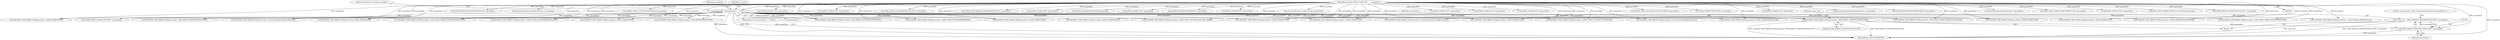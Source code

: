 digraph "0_Android_560ccdb509a7b86186fac0fce1b25bd9a3e6a6e8_2@pointer" {
"1001632" [label="(Call,comp_role = (OMX_PARAM_COMPONENTROLETYPE *) paramData)"];
"1001634" [label="(Call,(OMX_PARAM_COMPONENTROLETYPE *) paramData)"];
"1001628" [label="(Call,VALIDATE_OMX_PARAM_DATA(paramData, OMX_PARAM_COMPONENTROLETYPE))"];
"1000135" [label="(Call,paramData == NULL)"];
"1000111" [label="(MethodParameterIn,OMX_IN OMX_PTR        paramData)"];
"1002095" [label="(Call,(OMX_PARAM_BUFFERSUPPLIERTYPE*) paramData)"];
"1002591" [label="(Call,(EnableAndroidNativeBuffersParams *) paramData)"];
"1002255" [label="(Call,VALIDATE_OMX_PARAM_DATA(paramData, QOMX_ENABLETYPE))"];
"1000134" [label="(ControlStructure,if (paramData == NULL))"];
"1001629" [label="(Identifier,paramData)"];
"1002270" [label="(Call,VALIDATE_OMX_PARAM_DATA(paramData, QOMX_ENABLETYPE))"];
"1001634" [label="(Call,(OMX_PARAM_COMPONENTROLETYPE *) paramData)"];
"1003007" [label="(Call,(QOMX_VIDEO_CUSTOM_BUFFERSIZE*)paramData)"];
"1001630" [label="(Identifier,OMX_PARAM_COMPONENTROLETYPE)"];
"1001501" [label="(Call,VALIDATE_OMX_PARAM_DATA(paramData, OMX_QCOM_PARAM_PORTDEFINITIONTYPE))"];
"1002345" [label="(Call,VALIDATE_OMX_PARAM_DATA(paramData, QOMX_ENABLETYPE))"];
"1002300" [label="(Call,VALIDATE_OMX_PARAM_DATA(paramData, QOMX_ENABLETYPE))"];
"1002369" [label="(Call,(QOMX_ENABLETYPE *)paramData)"];
"1002619" [label="(Call,VALIDATE_OMX_PARAM_DATA(paramData, UseAndroidNativeBufferParams))"];
"1002315" [label="(Call,VALIDATE_OMX_PARAM_DATA(paramData, QOMX_ENABLETYPE))"];
"1002264" [label="(Call,(QOMX_ENABLETYPE *)paramData)"];
"1002394" [label="(Call,(QOMX_VIDEO_PARAM_DIVXTYPE *) paramData)"];
"1002408" [label="(Call,(OMX_QCOM_PLATFORMPRIVATE_EXTN *) paramData)"];
"1000137" [label="(Identifier,NULL)"];
"1000135" [label="(Call,paramData == NULL)"];
"1002585" [label="(Call,VALIDATE_OMX_PARAM_DATA(paramData, EnableAndroidNativeBuffersParams))"];
"1001628" [label="(Call,VALIDATE_OMX_PARAM_DATA(paramData, OMX_PARAM_COMPONENTROLETYPE))"];
"1002830" [label="(Call,VALIDATE_OMX_PARAM_DATA(paramData, QOMX_INDEXDOWNSCALAR))"];
"1001507" [label="(Call,(OMX_QCOM_PARAM_PORTDEFINITIONTYPE *) paramData)"];
"1001632" [label="(Call,comp_role = (OMX_PARAM_COMPONENTROLETYPE *) paramData)"];
"1002354" [label="(Call,(QOMX_ENABLETYPE *)paramData)"];
"1002836" [label="(Call,(QOMX_INDEXDOWNSCALAR*)paramData)"];
"1000136" [label="(Identifier,paramData)"];
"1002309" [label="(Call,(QOMX_ENABLETYPE *)paramData)"];
"1001627" [label="(Block,)"];
"1002360" [label="(Call,VALIDATE_OMX_PARAM_DATA(paramData, QOMX_ENABLETYPE))"];
"1002159" [label="(Call,VALIDATE_OMX_PARAM_DATA(paramData, QOMX_VIDEO_DECODER_PICTURE_ORDER))"];
"1002544" [label="(Call,(QOMX_INDEXEXTRADATATYPE *) paramData)"];
"1002384" [label="(Call,(QOMX_ENABLETYPE *)paramData)"];
"1002680" [label="(Call,VALIDATE_OMX_PARAM_DATA(paramData, OMX_VIDEO_PARAM_PROFILELEVELTYPE))"];
"1002285" [label="(Call,VALIDATE_OMX_PARAM_DATA(paramData, QOMX_ENABLETYPE))"];
"1002624" [label="(Call,use_android_native_buffer(hComp, paramData))"];
"1003102" [label="(MethodReturn,OMX_ERRORTYPE)"];
"1002330" [label="(Call,VALIDATE_OMX_PARAM_DATA(paramData, QOMX_ENABLETYPE))"];
"1002918" [label="(Call,VALIDATE_OMX_PARAM_DATA(paramData, PrepareForAdaptivePlaybackParams))"];
"1001638" [label="(Literal,\"set_parameter: OMX_IndexParamStandardComponentRole %s\")"];
"1002040" [label="(Call,VALIDATE_OMX_PARAM_DATA(paramData, OMX_PRIORITYMGMTTYPE))"];
"1002999" [label="(Call,VALIDATE_OMX_PARAM_DATA(paramData, QOMX_VIDEO_CUSTOM_BUFFERSIZE))"];
"1002249" [label="(Call,(QOMX_ENABLETYPE *)paramData)"];
"1002339" [label="(Call,(QOMX_ENABLETYPE *)paramData)"];
"1002324" [label="(Call,(QOMX_ENABLETYPE *)paramData)"];
"1000177" [label="(Call,VALIDATE_OMX_PARAM_DATA(paramData, OMX_PARAM_PORTDEFINITIONTYPE))"];
"1002400" [label="(Call,VALIDATE_OMX_PARAM_DATA(paramData, OMX_QCOM_PLATFORMPRIVATE_EXTN))"];
"1000111" [label="(MethodParameterIn,OMX_IN OMX_PTR        paramData)"];
"1002089" [label="(Call,VALIDATE_OMX_PARAM_DATA(paramData, OMX_PARAM_BUFFERSUPPLIERTYPE))"];
"1002630" [label="(Call,VALIDATE_OMX_PARAM_DATA(paramData, QOMX_INDEXTIMESTAMPREORDER))"];
"1001636" [label="(Identifier,paramData)"];
"1002165" [label="(Call,(QOMX_VIDEO_DECODER_PICTURE_ORDER *)paramData)"];
"1002055" [label="(Call,(OMX_PRIORITYMGMTTYPE*) paramData)"];
"1000146" [label="(Identifier,m_state)"];
"1002375" [label="(Call,VALIDATE_OMX_PARAM_DATA(paramData, QOMX_ENABLETYPE))"];
"1002294" [label="(Call,(QOMX_ENABLETYPE *)paramData)"];
"1001633" [label="(Identifier,comp_role)"];
"1002709" [label="(Call,VALIDATE_OMX_PARAM_DATA(paramData, StoreMetaDataInBuffersParams))"];
"1002926" [label="(Call,(PrepareForAdaptivePlaybackParams *) paramData)"];
"1002636" [label="(Call,(QOMX_INDEXTIMESTAMPREORDER *)paramData)"];
"1002240" [label="(Call,VALIDATE_OMX_PARAM_DATA(paramData, QOMX_ENABLETYPE))"];
"1002538" [label="(Call,VALIDATE_OMX_PARAM_DATA(paramData, QOMX_INDEXEXTRADATATYPE))"];
"1002715" [label="(Call,(StoreMetaDataInBuffersParams *)paramData)"];
"1001336" [label="(Call,(OMX_VIDEO_PARAM_PORTFORMATTYPE *)paramData)"];
"1002279" [label="(Call,(QOMX_ENABLETYPE *)paramData)"];
"1002686" [label="(Call,(OMX_VIDEO_PARAM_PROFILELEVELTYPE*)paramData)"];
"1000183" [label="(Call,(OMX_PARAM_PORTDEFINITIONTYPE *) paramData)"];
"1001330" [label="(Call,VALIDATE_OMX_PARAM_DATA(paramData, OMX_VIDEO_PARAM_PORTFORMATTYPE))"];
"1000140" [label="(Literal,\"Get Param in Invalid paramData\")"];
"1001632" -> "1001627"  [label="AST: "];
"1001632" -> "1001634"  [label="CFG: "];
"1001633" -> "1001632"  [label="AST: "];
"1001634" -> "1001632"  [label="AST: "];
"1001638" -> "1001632"  [label="CFG: "];
"1001632" -> "1003102"  [label="DDG: comp_role"];
"1001632" -> "1003102"  [label="DDG: (OMX_PARAM_COMPONENTROLETYPE *) paramData"];
"1001634" -> "1001632"  [label="DDG: paramData"];
"1001634" -> "1001636"  [label="CFG: "];
"1001635" -> "1001634"  [label="AST: "];
"1001636" -> "1001634"  [label="AST: "];
"1001634" -> "1003102"  [label="DDG: paramData"];
"1001628" -> "1001634"  [label="DDG: paramData"];
"1000111" -> "1001634"  [label="DDG: paramData"];
"1001628" -> "1001627"  [label="AST: "];
"1001628" -> "1001630"  [label="CFG: "];
"1001629" -> "1001628"  [label="AST: "];
"1001630" -> "1001628"  [label="AST: "];
"1001633" -> "1001628"  [label="CFG: "];
"1001628" -> "1003102"  [label="DDG: VALIDATE_OMX_PARAM_DATA(paramData, OMX_PARAM_COMPONENTROLETYPE)"];
"1001628" -> "1003102"  [label="DDG: OMX_PARAM_COMPONENTROLETYPE"];
"1000135" -> "1001628"  [label="DDG: paramData"];
"1000111" -> "1001628"  [label="DDG: paramData"];
"1000135" -> "1000134"  [label="AST: "];
"1000135" -> "1000137"  [label="CFG: "];
"1000136" -> "1000135"  [label="AST: "];
"1000137" -> "1000135"  [label="AST: "];
"1000140" -> "1000135"  [label="CFG: "];
"1000146" -> "1000135"  [label="CFG: "];
"1000135" -> "1003102"  [label="DDG: paramData == NULL"];
"1000135" -> "1003102"  [label="DDG: paramData"];
"1000135" -> "1003102"  [label="DDG: NULL"];
"1000111" -> "1000135"  [label="DDG: paramData"];
"1000135" -> "1000177"  [label="DDG: paramData"];
"1000135" -> "1001330"  [label="DDG: paramData"];
"1000135" -> "1001501"  [label="DDG: paramData"];
"1000135" -> "1002040"  [label="DDG: paramData"];
"1000135" -> "1002089"  [label="DDG: paramData"];
"1000135" -> "1002159"  [label="DDG: paramData"];
"1000135" -> "1002240"  [label="DDG: paramData"];
"1000135" -> "1002255"  [label="DDG: paramData"];
"1000135" -> "1002270"  [label="DDG: paramData"];
"1000135" -> "1002285"  [label="DDG: paramData"];
"1000135" -> "1002300"  [label="DDG: paramData"];
"1000135" -> "1002315"  [label="DDG: paramData"];
"1000135" -> "1002330"  [label="DDG: paramData"];
"1000135" -> "1002345"  [label="DDG: paramData"];
"1000135" -> "1002360"  [label="DDG: paramData"];
"1000135" -> "1002375"  [label="DDG: paramData"];
"1000135" -> "1002394"  [label="DDG: paramData"];
"1000135" -> "1002400"  [label="DDG: paramData"];
"1000135" -> "1002538"  [label="DDG: paramData"];
"1000135" -> "1002585"  [label="DDG: paramData"];
"1000135" -> "1002619"  [label="DDG: paramData"];
"1000135" -> "1002630"  [label="DDG: paramData"];
"1000135" -> "1002680"  [label="DDG: paramData"];
"1000135" -> "1002709"  [label="DDG: paramData"];
"1000135" -> "1002830"  [label="DDG: paramData"];
"1000135" -> "1002918"  [label="DDG: paramData"];
"1000135" -> "1002999"  [label="DDG: paramData"];
"1000111" -> "1000108"  [label="AST: "];
"1000111" -> "1003102"  [label="DDG: paramData"];
"1000111" -> "1000177"  [label="DDG: paramData"];
"1000111" -> "1000183"  [label="DDG: paramData"];
"1000111" -> "1001330"  [label="DDG: paramData"];
"1000111" -> "1001336"  [label="DDG: paramData"];
"1000111" -> "1001501"  [label="DDG: paramData"];
"1000111" -> "1001507"  [label="DDG: paramData"];
"1000111" -> "1002040"  [label="DDG: paramData"];
"1000111" -> "1002055"  [label="DDG: paramData"];
"1000111" -> "1002089"  [label="DDG: paramData"];
"1000111" -> "1002095"  [label="DDG: paramData"];
"1000111" -> "1002159"  [label="DDG: paramData"];
"1000111" -> "1002165"  [label="DDG: paramData"];
"1000111" -> "1002240"  [label="DDG: paramData"];
"1000111" -> "1002249"  [label="DDG: paramData"];
"1000111" -> "1002255"  [label="DDG: paramData"];
"1000111" -> "1002264"  [label="DDG: paramData"];
"1000111" -> "1002270"  [label="DDG: paramData"];
"1000111" -> "1002279"  [label="DDG: paramData"];
"1000111" -> "1002285"  [label="DDG: paramData"];
"1000111" -> "1002294"  [label="DDG: paramData"];
"1000111" -> "1002300"  [label="DDG: paramData"];
"1000111" -> "1002309"  [label="DDG: paramData"];
"1000111" -> "1002315"  [label="DDG: paramData"];
"1000111" -> "1002324"  [label="DDG: paramData"];
"1000111" -> "1002330"  [label="DDG: paramData"];
"1000111" -> "1002339"  [label="DDG: paramData"];
"1000111" -> "1002345"  [label="DDG: paramData"];
"1000111" -> "1002354"  [label="DDG: paramData"];
"1000111" -> "1002360"  [label="DDG: paramData"];
"1000111" -> "1002369"  [label="DDG: paramData"];
"1000111" -> "1002375"  [label="DDG: paramData"];
"1000111" -> "1002384"  [label="DDG: paramData"];
"1000111" -> "1002394"  [label="DDG: paramData"];
"1000111" -> "1002400"  [label="DDG: paramData"];
"1000111" -> "1002408"  [label="DDG: paramData"];
"1000111" -> "1002538"  [label="DDG: paramData"];
"1000111" -> "1002544"  [label="DDG: paramData"];
"1000111" -> "1002585"  [label="DDG: paramData"];
"1000111" -> "1002591"  [label="DDG: paramData"];
"1000111" -> "1002619"  [label="DDG: paramData"];
"1000111" -> "1002624"  [label="DDG: paramData"];
"1000111" -> "1002630"  [label="DDG: paramData"];
"1000111" -> "1002636"  [label="DDG: paramData"];
"1000111" -> "1002680"  [label="DDG: paramData"];
"1000111" -> "1002686"  [label="DDG: paramData"];
"1000111" -> "1002709"  [label="DDG: paramData"];
"1000111" -> "1002715"  [label="DDG: paramData"];
"1000111" -> "1002830"  [label="DDG: paramData"];
"1000111" -> "1002836"  [label="DDG: paramData"];
"1000111" -> "1002918"  [label="DDG: paramData"];
"1000111" -> "1002926"  [label="DDG: paramData"];
"1000111" -> "1002999"  [label="DDG: paramData"];
"1000111" -> "1003007"  [label="DDG: paramData"];
}
